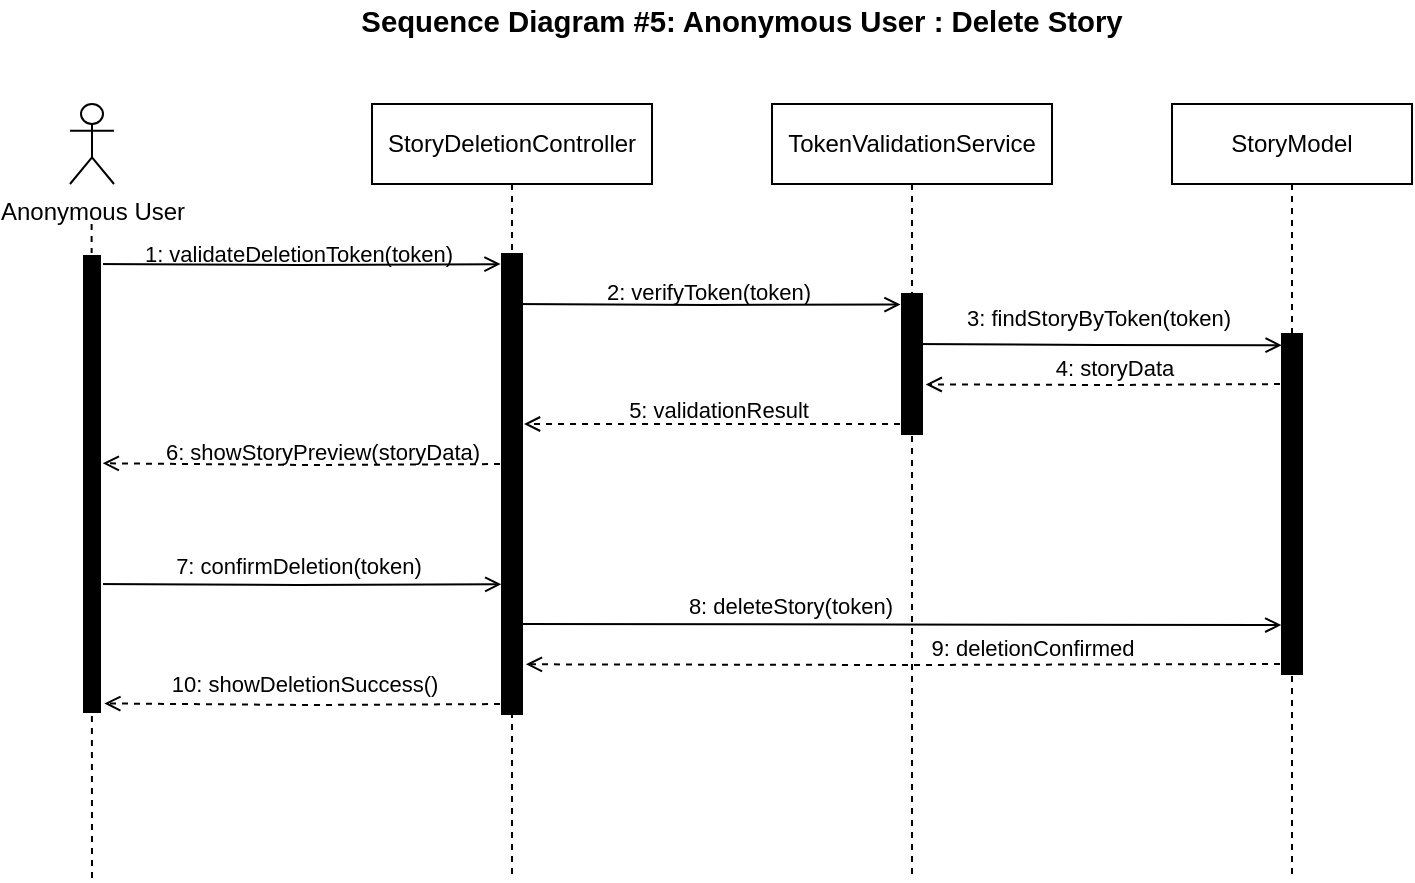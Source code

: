<mxfile version="28.2.0" pages="2">
  <diagram name="Delete Story Sequence" id="delete-story-sequence">
    <mxGraphModel dx="1103" dy="645" grid="1" gridSize="10" guides="1" tooltips="1" connect="1" arrows="1" fold="1" page="1" pageScale="1" pageWidth="1200" pageHeight="800" background="light-dark(#FFFFFF,#FFFFFF)" math="0" shadow="0">
      <root>
        <mxCell id="0" />
        <mxCell id="1" parent="0" />
        <mxCell id="MUFf52uyF-tA7_LPEFKx-2" value="" style="endArrow=none;dashed=1;html=1;rounded=0;strokeColor=light-dark(#000000,#000000);" edge="1" parent="1">
          <mxGeometry width="50" height="50" relative="1" as="geometry">
            <mxPoint x="276" y="620" as="sourcePoint" />
            <mxPoint x="275.81" y="290" as="targetPoint" />
          </mxGeometry>
        </mxCell>
        <mxCell id="storyDeletionController" value="&lt;font style=&quot;color: light-dark(rgb(0, 0, 0), rgb(0, 0, 0));&quot;&gt;StoryDeletionController&lt;/font&gt;" style="shape=umlLifeline;perimeter=lifelinePerimeter;whiteSpace=wrap;html=1;container=1;collapsible=0;recursiveResize=0;outlineConnect=0;fillColor=none;strokeColor=light-dark(#000000,#000000);" parent="1" vertex="1">
          <mxGeometry x="416" y="233" width="140" height="387" as="geometry" />
        </mxCell>
        <mxCell id="tokenValidationService" value="&lt;font style=&quot;color: light-dark(rgb(0, 0, 0), rgb(0, 0, 0));&quot;&gt;TokenValidationService&lt;/font&gt;" style="shape=umlLifeline;perimeter=lifelinePerimeter;whiteSpace=wrap;html=1;container=1;collapsible=0;recursiveResize=0;outlineConnect=0;fillColor=none;strokeColor=light-dark(#000000,#000000);" parent="1" vertex="1">
          <mxGeometry x="616" y="233" width="140" height="387" as="geometry" />
        </mxCell>
        <mxCell id="storyModel" value="&lt;font style=&quot;color: light-dark(rgb(0, 0, 0), rgb(0, 0, 0));&quot;&gt;StoryModel&lt;/font&gt;" style="shape=umlLifeline;perimeter=lifelinePerimeter;whiteSpace=wrap;html=1;container=1;collapsible=0;recursiveResize=0;outlineConnect=0;fillColor=none;strokeColor=light-dark(#000000,#000000);" parent="1" vertex="1">
          <mxGeometry x="816" y="233" width="120" height="387" as="geometry" />
        </mxCell>
        <mxCell id="msg1" value="1: validateDeletionToken(token)" style="edgeStyle=orthogonalEdgeStyle;rounded=0;orthogonalLoop=1;jettySize=auto;html=1;startArrow=none;endArrow=open;endFill=0;strokeColor=light-dark(#000000,#000000);labelBackgroundColor=none;fontColor=light-dark(#000000,#000000);entryX=-0.072;entryY=0.022;entryDx=0;entryDy=0;entryPerimeter=0;" parent="1" target="activation2" edge="1">
          <mxGeometry x="0.01" y="5" relative="1" as="geometry">
            <mxPoint x="276" y="313" as="sourcePoint" />
            <mxPoint x="486" y="313" as="targetPoint" />
            <mxPoint as="offset" />
          </mxGeometry>
        </mxCell>
        <mxCell id="msg2" value="2: verifyToken(token)" style="edgeStyle=orthogonalEdgeStyle;rounded=0;orthogonalLoop=1;jettySize=auto;html=1;startArrow=none;endArrow=open;endFill=0;strokeColor=light-dark(#000000,#000000);labelBackgroundColor=none;fontColor=light-dark(#000000,#000000);entryX=-0.073;entryY=0.075;entryDx=0;entryDy=0;entryPerimeter=0;" parent="1" target="activation3" edge="1">
          <mxGeometry x="0.01" y="6" relative="1" as="geometry">
            <mxPoint x="486" y="333" as="sourcePoint" />
            <mxPoint x="686" y="333" as="targetPoint" />
            <mxPoint as="offset" />
          </mxGeometry>
        </mxCell>
        <mxCell id="msg3" value="3: findStoryByToken(token)" style="edgeStyle=orthogonalEdgeStyle;rounded=0;orthogonalLoop=1;jettySize=auto;html=1;startArrow=none;endArrow=open;endFill=0;strokeColor=light-dark(#000000,#000000);labelBackgroundColor=none;fontColor=light-dark(#000000,#000000);entryX=-0.016;entryY=0.033;entryDx=0;entryDy=0;entryPerimeter=0;" parent="1" target="activation4" edge="1">
          <mxGeometry x="0.005" y="7" relative="1" as="geometry">
            <mxPoint x="686" y="353" as="sourcePoint" />
            <mxPoint x="876" y="353" as="targetPoint" />
            <mxPoint y="-7" as="offset" />
          </mxGeometry>
        </mxCell>
        <mxCell id="msg4" value="4: storyData" style="edgeStyle=orthogonalEdgeStyle;rounded=0;orthogonalLoop=1;jettySize=auto;html=1;startArrow=none;endArrow=open;endFill=0;dashed=1;strokeColor=light-dark(#000000,#000000);labelBackgroundColor=none;fontColor=light-dark(#000000,#000000);entryX=1.187;entryY=0.646;entryDx=0;entryDy=0;entryPerimeter=0;" parent="1" target="activation3" edge="1">
          <mxGeometry x="-0.03" y="-8" relative="1" as="geometry">
            <mxPoint x="876" y="373" as="sourcePoint" />
            <mxPoint x="686" y="373" as="targetPoint" />
            <mxPoint as="offset" />
          </mxGeometry>
        </mxCell>
        <mxCell id="msg5" value="5: validationResult" style="edgeStyle=orthogonalEdgeStyle;rounded=0;orthogonalLoop=1;jettySize=auto;html=1;startArrow=none;endArrow=open;endFill=0;dashed=1;strokeColor=light-dark(#000000,#000000);labelBackgroundColor=none;fontColor=light-dark(#000000,#000000);" parent="1" edge="1">
          <mxGeometry y="-7" relative="1" as="geometry">
            <mxPoint x="686" y="393" as="sourcePoint" />
            <mxPoint x="492" y="393" as="targetPoint" />
            <mxPoint as="offset" />
          </mxGeometry>
        </mxCell>
        <mxCell id="msg6" value="6: showStoryPreview(storyData)" style="edgeStyle=orthogonalEdgeStyle;rounded=0;orthogonalLoop=1;jettySize=auto;html=1;startArrow=none;endArrow=open;endFill=0;dashed=1;strokeColor=light-dark(#000000,#000000);labelBackgroundColor=none;fontColor=light-dark(#000000,#000000);entryX=1.037;entryY=0.455;entryDx=0;entryDy=0;entryPerimeter=0;" parent="1" target="activation1" edge="1">
          <mxGeometry x="-0.075" y="-6" relative="1" as="geometry">
            <mxPoint x="486" y="413" as="sourcePoint" />
            <mxPoint x="276" y="413" as="targetPoint" />
            <mxPoint as="offset" />
          </mxGeometry>
        </mxCell>
        <mxCell id="msg7" value="7: confirmDeletion(token)" style="edgeStyle=orthogonalEdgeStyle;rounded=0;orthogonalLoop=1;jettySize=auto;html=1;startArrow=none;endArrow=open;endFill=0;strokeColor=light-dark(#000000,#000000);labelBackgroundColor=none;fontColor=light-dark(#000000,#000000);entryX=-0.036;entryY=0.718;entryDx=0;entryDy=0;entryPerimeter=0;" parent="1" target="activation2" edge="1">
          <mxGeometry x="0.009" y="9" relative="1" as="geometry">
            <mxPoint x="276" y="473" as="sourcePoint" />
            <mxPoint x="486" y="473" as="targetPoint" />
            <mxPoint as="offset" />
          </mxGeometry>
        </mxCell>
        <mxCell id="msg8" value="8: deleteStory(token)" style="edgeStyle=orthogonalEdgeStyle;rounded=0;orthogonalLoop=1;jettySize=auto;html=1;startArrow=none;endArrow=open;endFill=0;strokeColor=light-dark(#000000,#000000);labelBackgroundColor=none;fontColor=light-dark(#000000,#000000);entryX=-0.036;entryY=0.856;entryDx=0;entryDy=0;entryPerimeter=0;" parent="1" target="activation4" edge="1">
          <mxGeometry x="-0.277" y="9" relative="1" as="geometry">
            <mxPoint x="486" y="493" as="sourcePoint" />
            <mxPoint x="876" y="493" as="targetPoint" />
            <mxPoint as="offset" />
          </mxGeometry>
        </mxCell>
        <mxCell id="msg9" value="9: deletionConfirmed" style="edgeStyle=orthogonalEdgeStyle;rounded=0;orthogonalLoop=1;jettySize=auto;html=1;startArrow=none;endArrow=open;endFill=0;dashed=1;strokeColor=light-dark(#000000,#000000);labelBackgroundColor=none;fontColor=light-dark(#000000,#000000);entryX=1.196;entryY=0.892;entryDx=0;entryDy=0;entryPerimeter=0;" parent="1" target="activation2" edge="1">
          <mxGeometry x="-0.322" y="-8" relative="1" as="geometry">
            <mxPoint x="876" y="513" as="sourcePoint" />
            <mxPoint x="486" y="513" as="targetPoint" />
            <mxPoint as="offset" />
          </mxGeometry>
        </mxCell>
        <mxCell id="msg10" value="10: showDeletionSuccess()" style="edgeStyle=orthogonalEdgeStyle;rounded=0;orthogonalLoop=1;jettySize=auto;html=1;startArrow=none;endArrow=open;endFill=0;dashed=1;strokeColor=light-dark(#000000,#000000);labelBackgroundColor=none;fontColor=light-dark(#000000,#000000);entryX=1.116;entryY=0.977;entryDx=0;entryDy=0;entryPerimeter=0;" parent="1" target="activation1" edge="1">
          <mxGeometry x="0.024" y="-10" relative="1" as="geometry">
            <mxPoint x="486" y="533" as="sourcePoint" />
            <mxPoint x="276" y="533" as="targetPoint" />
            <mxPoint as="offset" />
          </mxGeometry>
        </mxCell>
        <mxCell id="activation1" value="" style="shape=rect;fillColor=light-dark(#000000,#FFFFFF);strokeColor=light-dark(#FFFFFF,#121212);labelBackgroundColor=none;fontColor=light-dark(#000000,#000000);" parent="1" vertex="1">
          <mxGeometry x="271" y="308" width="10" height="230" as="geometry" />
        </mxCell>
        <mxCell id="activation2" value="" style="shape=rect;fillColor=light-dark(#000000,#FFFFFF);strokeColor=light-dark(#000000,#000000);labelBackgroundColor=none;fontColor=light-dark(#000000,#000000);" parent="1" vertex="1">
          <mxGeometry x="481" y="308" width="10" height="230" as="geometry" />
        </mxCell>
        <mxCell id="activation3" value="" style="shape=rect;fillColor=light-dark(#000000,#FFFFFF);strokeColor=light-dark(#000000,#000000);labelBackgroundColor=none;fontColor=light-dark(#000000,#000000);" parent="1" vertex="1">
          <mxGeometry x="681" y="328" width="10" height="70" as="geometry" />
        </mxCell>
        <mxCell id="activation4" value="" style="shape=rect;fillColor=light-dark(#000000,#FFFFFF);strokeColor=light-dark(#000000,#000000);labelBackgroundColor=none;fontColor=light-dark(#000000,#000000);" parent="1" vertex="1">
          <mxGeometry x="871" y="348" width="10" height="170" as="geometry" />
        </mxCell>
        <mxCell id="title1" value="&lt;span style=&quot;font-size:11.0pt;font-family:&amp;quot;Arial&amp;quot;,sans-serif;&amp;lt;br/&amp;gt;mso-fareast-font-family:Arial;mso-bidi-font-family:&amp;quot;Times New Roman&amp;quot;;&amp;lt;br/&amp;gt;mso-ansi-language:EN-ID;mso-fareast-language:EN-ID;mso-bidi-language:AR-SA;&amp;lt;br/&amp;gt;mso-no-proof:yes&quot;&gt;&lt;font style=&quot;color: light-dark(rgb(0, 0, 0), rgb(0, 0, 0));&quot;&gt;Sequence Diagram #5: Anonymous User : Delete Story&lt;/font&gt;&lt;/span&gt;" style="text;html=1;strokeColor=none;fillColor=none;align=center;verticalAlign=middle;whiteSpace=wrap;rounded=0;fontSize=16;fontStyle=1;" parent="1" vertex="1">
          <mxGeometry x="386" y="181" width="430" height="20" as="geometry" />
        </mxCell>
        <mxCell id="MUFf52uyF-tA7_LPEFKx-1" value="Anonymous User" style="shape=umlActor;verticalLabelPosition=bottom;verticalAlign=top;html=1;outlineConnect=0;fontColor=light-dark(#000000,#000000);strokeColor=light-dark(#000000,#000000);fillColor=light-dark(#FFFFFF,#7EA6E0);" vertex="1" parent="1">
          <mxGeometry x="265" y="233" width="22" height="40" as="geometry" />
        </mxCell>
      </root>
    </mxGraphModel>
  </diagram>
  <diagram name="Quick Exit Sequence" id="quick-exit-sequence">
    <mxGraphModel dx="1155" dy="675" grid="0" gridSize="10" guides="1" tooltips="1" connect="1" arrows="1" fold="1" page="1" pageScale="1" pageWidth="1200" pageHeight="800" background="light-dark(#FFFFFF,#FFFFFF)" math="0" shadow="0">
      <root>
        <mxCell id="0" />
        <mxCell id="1" parent="0" />
        <mxCell id="mEgeY26_s4Sldt3Rh6Nb-2" value="" style="endArrow=none;dashed=1;html=1;rounded=0;strokeColor=light-dark(#000000,#000000);" edge="1" parent="1">
          <mxGeometry width="50" height="50" relative="1" as="geometry">
            <mxPoint x="176" y="604" as="sourcePoint" />
            <mxPoint x="175.5" y="303" as="targetPoint" />
          </mxGeometry>
        </mxCell>
        <mxCell id="confirmExitController" value="ConfirmExitController" style="shape=umlLifeline;perimeter=lifelinePerimeter;whiteSpace=wrap;html=1;container=1;collapsible=0;recursiveResize=0;outlineConnect=0;fillColor=none;strokeColor=light-dark(#000000,#000000);fontColor=light-dark(#000000,#000000);" parent="1" vertex="1">
          <mxGeometry x="296" y="243" width="140" height="360" as="geometry" />
        </mxCell>
        <mxCell id="browserCleanerService" value="BrowserCleanerService" style="shape=umlLifeline;perimeter=lifelinePerimeter;whiteSpace=wrap;html=1;container=1;collapsible=0;recursiveResize=0;outlineConnect=0;fillColor=none;strokeColor=light-dark(#000000,#000000);fontColor=light-dark(#000000,#000000);" parent="1" vertex="1">
          <mxGeometry x="537" y="243" width="140" height="363" as="geometry" />
        </mxCell>
        <mxCell id="activation3" value="" style="shape=rect;fillColor=light-dark(#000000,#FFFFFF);strokeColor=light-dark(#000000,#000000);fontColor=light-dark(#000000,#000000);" parent="browserCleanerService" vertex="1">
          <mxGeometry x="65" y="95" width="10" height="30" as="geometry" />
        </mxCell>
        <mxCell id="safetyRedirectService" value="SafetyRedirectService" style="shape=umlLifeline;perimeter=lifelinePerimeter;whiteSpace=wrap;html=1;container=1;collapsible=0;recursiveResize=0;outlineConnect=0;fillColor=none;strokeColor=light-dark(#000000,#000000);fontColor=light-dark(#000000,#000000);" parent="1" vertex="1">
          <mxGeometry x="696" y="243" width="140" height="360" as="geometry" />
        </mxCell>
        <mxCell id="emergencyExitController" value="EmergencyExitController" style="shape=umlLifeline;perimeter=lifelinePerimeter;whiteSpace=wrap;html=1;container=1;collapsible=0;recursiveResize=0;outlineConnect=0;fillColor=none;strokeColor=light-dark(#000000,#000000);fontColor=light-dark(#000000,#000000);" parent="1" vertex="1">
          <mxGeometry x="896" y="243" width="140" height="360" as="geometry" />
        </mxCell>
        <mxCell id="msg1" value="1: requestQuickExit(exitType)" style="edgeStyle=orthogonalEdgeStyle;rounded=0;orthogonalLoop=1;jettySize=auto;html=1;startArrow=none;endArrow=open;endFill=0;strokeColor=light-dark(#000000,#000000);fontColor=light-dark(#000000,#000000);entryX=-0.01;entryY=0.049;entryDx=0;entryDy=0;entryPerimeter=0;labelBackgroundColor=none;" parent="1" target="activation2" edge="1">
          <mxGeometry y="9" relative="1" as="geometry">
            <mxPoint x="176" y="323" as="sourcePoint" />
            <mxPoint x="366" y="323" as="targetPoint" />
            <mxPoint as="offset" />
          </mxGeometry>
        </mxCell>
        <mxCell id="msg2" value="2: cleanBrowserData(deviceInfo, exitType)" style="edgeStyle=orthogonalEdgeStyle;rounded=0;orthogonalLoop=1;jettySize=auto;html=1;startArrow=none;endArrow=open;endFill=0;strokeColor=light-dark(#000000,#000000);fontColor=light-dark(#000000,#000000);entryX=0.024;entryY=0.16;entryDx=0;entryDy=0;entryPerimeter=0;labelBackgroundColor=none;" parent="1" target="activation3" edge="1">
          <mxGeometry x="-0.01" y="9" relative="1" as="geometry">
            <mxPoint x="366" y="343" as="sourcePoint" />
            <mxPoint x="566" y="343" as="targetPoint" />
            <mxPoint as="offset" />
          </mxGeometry>
        </mxCell>
        <mxCell id="msg3" value="3: cleaningComplete" style="edgeStyle=orthogonalEdgeStyle;rounded=0;orthogonalLoop=1;jettySize=auto;html=1;startArrow=none;endArrow=open;endFill=0;dashed=1;strokeColor=light-dark(#000000,#000000);fontColor=light-dark(#000000,#000000);exitX=-0.133;exitY=0.852;exitDx=0;exitDy=0;exitPerimeter=0;entryX=1.036;entryY=0.41;entryDx=0;entryDy=0;entryPerimeter=0;labelBackgroundColor=none;" parent="1" source="activation3" target="activation2" edge="1">
          <mxGeometry x="0.385" y="-7" relative="1" as="geometry">
            <mxPoint x="566" y="363" as="sourcePoint" />
            <mxPoint x="366" y="363" as="targetPoint" />
            <mxPoint as="offset" />
          </mxGeometry>
        </mxCell>
        <mxCell id="msg4" value="4: generateSafeRedirect(deviceInfo)" style="edgeStyle=orthogonalEdgeStyle;rounded=0;orthogonalLoop=1;jettySize=auto;html=1;startArrow=none;endArrow=open;endFill=0;strokeColor=light-dark(#000000,#000000);fontColor=light-dark(#000000,#000000);entryX=-0.059;entryY=0.169;entryDx=0;entryDy=0;entryPerimeter=0;labelBackgroundColor=none;" parent="1" target="activation4" edge="1">
          <mxGeometry x="-0.325" y="9" relative="1" as="geometry">
            <mxPoint x="366" y="383" as="sourcePoint" />
            <mxPoint x="766" y="383" as="targetPoint" />
            <mxPoint as="offset" />
          </mxGeometry>
        </mxCell>
        <mxCell id="msg5" value="5: redirectURL" style="edgeStyle=orthogonalEdgeStyle;rounded=0;orthogonalLoop=1;jettySize=auto;html=1;startArrow=none;endArrow=open;endFill=0;strokeColor=light-dark(#000000,#000000);fontColor=light-dark(#000000,#000000);entryX=0;entryY=0.5;entryDx=0;entryDy=0;labelBackgroundColor=none;" parent="1" target="activation5" edge="1">
          <mxGeometry x="0.008" y="7" relative="1" as="geometry">
            <mxPoint x="766" y="403" as="sourcePoint" />
            <mxPoint x="966" y="403" as="targetPoint" />
            <mxPoint as="offset" />
          </mxGeometry>
        </mxCell>
        <mxCell id="msg6" value="6: executeExit(redirectURL)" style="edgeStyle=orthogonalEdgeStyle;rounded=0;orthogonalLoop=1;jettySize=auto;html=1;startArrow=none;endArrow=open;endFill=0;dashed=1;strokeColor=light-dark(#000000,#000000);fontColor=light-dark(#000000,#000000);entryX=1.006;entryY=0.956;entryDx=0;entryDy=0;entryPerimeter=0;labelBackgroundColor=none;" parent="1" target="activation1" edge="1">
          <mxGeometry x="0.011" y="-9" relative="1" as="geometry">
            <mxPoint x="366" y="423" as="sourcePoint" />
            <mxPoint x="176" y="423" as="targetPoint" />
            <mxPoint as="offset" />
          </mxGeometry>
        </mxCell>
        <mxCell id="activation1" value="" style="shape=rect;fillColor=light-dark(#000000,#FFFFFF);strokeColor=light-dark(#000000,#000000);fontColor=light-dark(#000000,#FFFFFF);" parent="1" vertex="1">
          <mxGeometry x="171" y="318" width="10" height="110" as="geometry" />
        </mxCell>
        <mxCell id="activation2" value="" style="shape=rect;fillColor=light-dark(#000000,#FFFFFF);strokeColor=light-dark(#000000,#000000);fontColor=light-dark(#000000,#000000);" parent="1" vertex="1">
          <mxGeometry x="361" y="318" width="10" height="110" as="geometry" />
        </mxCell>
        <mxCell id="activation4" value="" style="shape=rect;fillColor=light-dark(#000000,#FFFFFF);strokeColor=light-dark(#000000,#000000);fontColor=light-dark(#000000,#000000);" parent="1" vertex="1">
          <mxGeometry x="761" y="378" width="10" height="30" as="geometry" />
        </mxCell>
        <mxCell id="activation5" value="" style="shape=rect;fillColor=light-dark(#000000,#FFFFFF);strokeColor=light-dark(#000000,#000000);fontColor=light-dark(#000000,#000000);" parent="1" vertex="1">
          <mxGeometry x="961" y="398" width="10" height="10" as="geometry" />
        </mxCell>
        <mxCell id="title2" value="&lt;span style=&quot;font-size:11.0pt;font-family:&amp;quot;Arial&amp;quot;,sans-serif;&amp;lt;br/&amp;gt;mso-fareast-font-family:Arial;mso-bidi-font-family:&amp;quot;Times New Roman&amp;quot;;&amp;lt;br/&amp;gt;mso-ansi-language:EN-ID;mso-fareast-language:EN-ID;mso-bidi-language:AR-SA;&amp;lt;br/&amp;gt;mso-no-proof:yes&quot;&gt;Sequence Diagram #6: Anonymous User : Quick Exit&amp;nbsp;&lt;/span&gt;" style="text;html=1;strokeColor=none;fillColor=none;align=center;verticalAlign=middle;whiteSpace=wrap;rounded=0;fontSize=16;fontStyle=1;fontColor=light-dark(#000000,#000000);" parent="1" vertex="1">
          <mxGeometry x="355" y="194" width="518" height="20" as="geometry" />
        </mxCell>
        <mxCell id="mEgeY26_s4Sldt3Rh6Nb-1" value="Anonymous User" style="shape=umlActor;verticalLabelPosition=bottom;verticalAlign=top;html=1;outlineConnect=0;fontColor=light-dark(#000000,#000000);strokeColor=light-dark(#000000,#000000);fillColor=light-dark(#FFFFFF,#7EA6E0);" vertex="1" parent="1">
          <mxGeometry x="165" y="243" width="22" height="40" as="geometry" />
        </mxCell>
      </root>
    </mxGraphModel>
  </diagram>
</mxfile>

